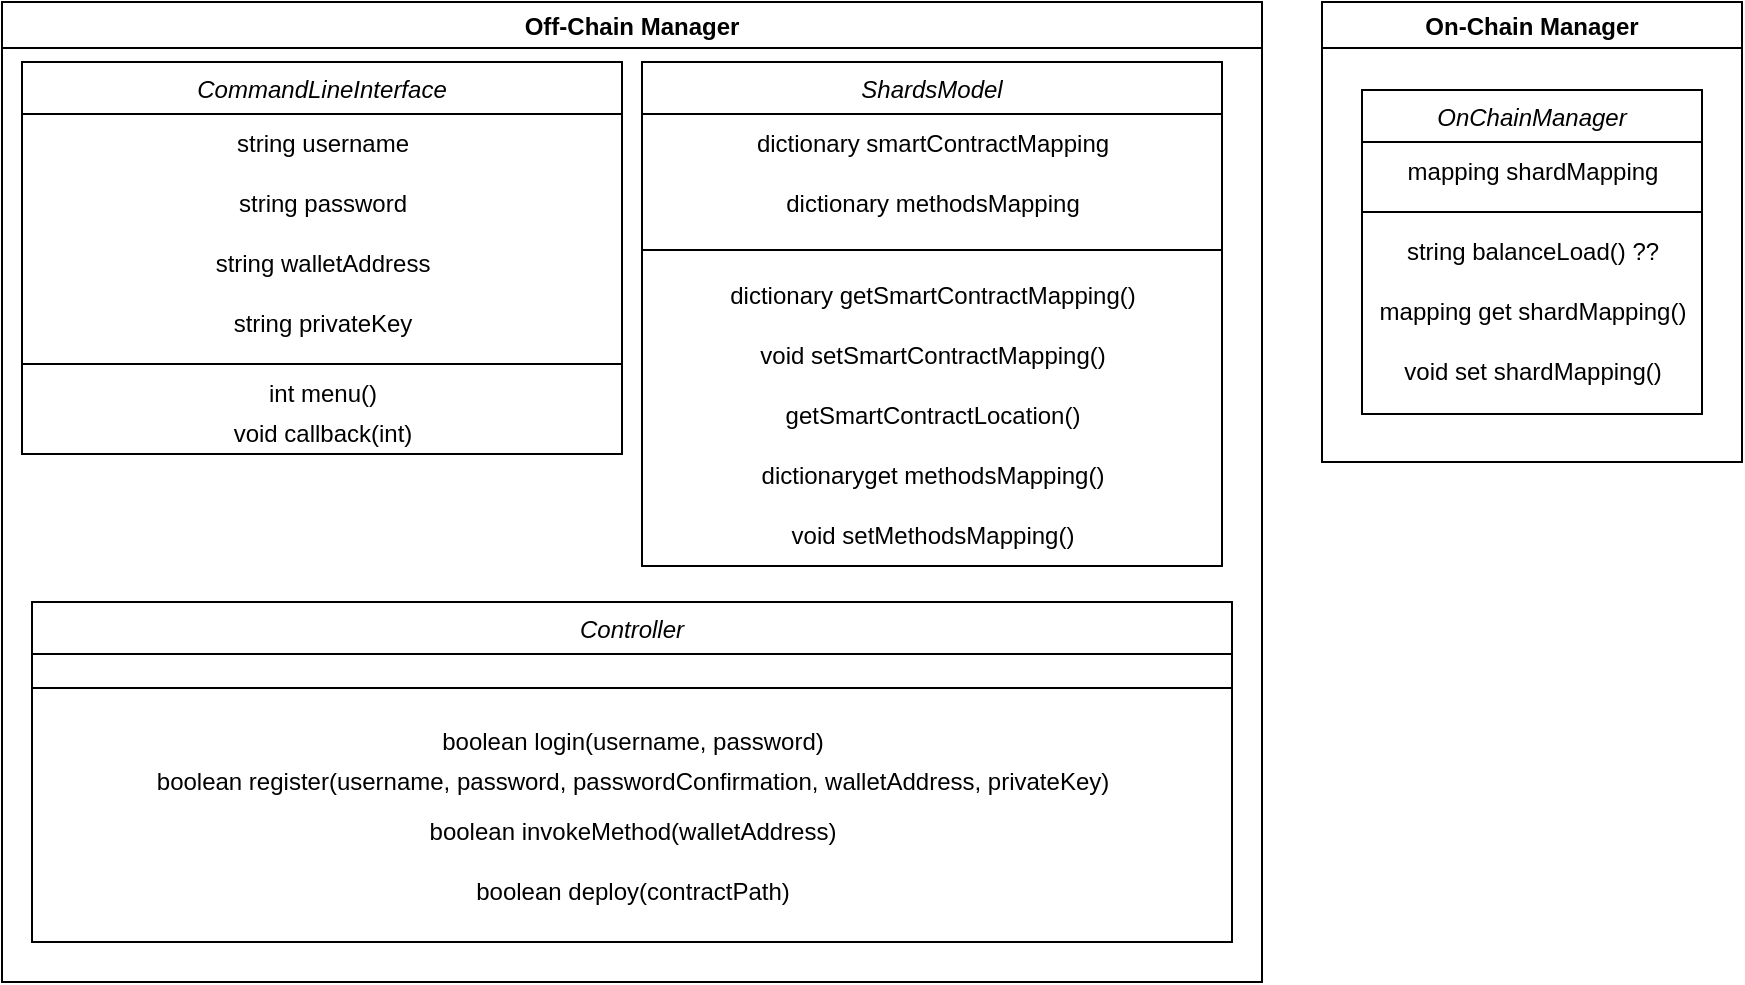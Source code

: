 <mxfile version="14.6.13" type="device" pages="2"><diagram id="C5RBs43oDa-KdzZeNtuy" name="Diagramma delle classi"><mxGraphModel dx="903" dy="534" grid="1" gridSize="10" guides="1" tooltips="1" connect="1" arrows="1" fold="1" page="1" pageScale="1" pageWidth="827" pageHeight="1169" math="0" shadow="0"><root><mxCell id="WIyWlLk6GJQsqaUBKTNV-0"/><mxCell id="WIyWlLk6GJQsqaUBKTNV-1" parent="WIyWlLk6GJQsqaUBKTNV-0"/><mxCell id="cMdtj7GdBhKeI6Sb-CH5-2" value="Off-Chain Manager" style="swimlane;" parent="WIyWlLk6GJQsqaUBKTNV-1" vertex="1"><mxGeometry y="570" width="630" height="490" as="geometry"/></mxCell><mxCell id="cMdtj7GdBhKeI6Sb-CH5-3" value="ShardsModel" style="swimlane;fontStyle=2;align=center;verticalAlign=top;childLayout=stackLayout;horizontal=1;startSize=26;horizontalStack=0;resizeParent=1;resizeLast=0;collapsible=1;marginBottom=0;rounded=0;shadow=0;strokeWidth=1;" parent="cMdtj7GdBhKeI6Sb-CH5-2" vertex="1"><mxGeometry x="320" y="30" width="290" height="252" as="geometry"><mxRectangle x="230" y="140" width="160" height="26" as="alternateBounds"/></mxGeometry></mxCell><mxCell id="Wx61k8tQV6qT8RMkxMZ1-1" value="dictionary smartContractMapping" style="text;html=1;align=center;verticalAlign=middle;resizable=0;points=[];autosize=1;strokeColor=none;fillColor=none;" parent="cMdtj7GdBhKeI6Sb-CH5-3" vertex="1"><mxGeometry y="26" width="290" height="30" as="geometry"/></mxCell><mxCell id="Wx61k8tQV6qT8RMkxMZ1-2" value="dictionary methodsMapping" style="text;html=1;align=center;verticalAlign=middle;resizable=0;points=[];autosize=1;strokeColor=none;fillColor=none;" parent="cMdtj7GdBhKeI6Sb-CH5-3" vertex="1"><mxGeometry y="56" width="290" height="30" as="geometry"/></mxCell><mxCell id="cMdtj7GdBhKeI6Sb-CH5-4" value="" style="line;html=1;strokeWidth=1;align=left;verticalAlign=middle;spacingTop=-1;spacingLeft=3;spacingRight=3;rotatable=0;labelPosition=right;points=[];portConstraint=eastwest;" parent="cMdtj7GdBhKeI6Sb-CH5-3" vertex="1"><mxGeometry y="86" width="290" height="16" as="geometry"/></mxCell><mxCell id="Wx61k8tQV6qT8RMkxMZ1-4" value="dictionary getSmartContractMapping()" style="text;html=1;align=center;verticalAlign=middle;resizable=0;points=[];autosize=1;strokeColor=none;fillColor=none;" parent="cMdtj7GdBhKeI6Sb-CH5-3" vertex="1"><mxGeometry y="102" width="290" height="30" as="geometry"/></mxCell><mxCell id="Wx61k8tQV6qT8RMkxMZ1-5" value="void setSmartContractMapping()" style="text;html=1;align=center;verticalAlign=middle;resizable=0;points=[];autosize=1;strokeColor=none;fillColor=none;" parent="cMdtj7GdBhKeI6Sb-CH5-3" vertex="1"><mxGeometry y="132" width="290" height="30" as="geometry"/></mxCell><mxCell id="Wx61k8tQV6qT8RMkxMZ1-7" value="getSmartContractLocation()" style="text;html=1;align=center;verticalAlign=middle;resizable=0;points=[];autosize=1;strokeColor=none;fillColor=none;" parent="cMdtj7GdBhKeI6Sb-CH5-3" vertex="1"><mxGeometry y="162" width="290" height="30" as="geometry"/></mxCell><mxCell id="Wx61k8tQV6qT8RMkxMZ1-8" value="dictionaryget methodsMapping()" style="text;html=1;align=center;verticalAlign=middle;resizable=0;points=[];autosize=1;strokeColor=none;fillColor=none;" parent="cMdtj7GdBhKeI6Sb-CH5-3" vertex="1"><mxGeometry y="192" width="290" height="30" as="geometry"/></mxCell><mxCell id="Wx61k8tQV6qT8RMkxMZ1-9" value="void setMethodsMapping()" style="text;html=1;align=center;verticalAlign=middle;resizable=0;points=[];autosize=1;strokeColor=none;fillColor=none;" parent="cMdtj7GdBhKeI6Sb-CH5-3" vertex="1"><mxGeometry y="222" width="290" height="30" as="geometry"/></mxCell><mxCell id="kpJe8TX9DCICYyPzO9KD-3" value="CommandLineInterface" style="swimlane;fontStyle=2;align=center;verticalAlign=top;childLayout=stackLayout;horizontal=1;startSize=26;horizontalStack=0;resizeParent=1;resizeLast=0;collapsible=1;marginBottom=0;rounded=0;shadow=0;strokeWidth=1;" parent="cMdtj7GdBhKeI6Sb-CH5-2" vertex="1"><mxGeometry x="10" y="30" width="300" height="196" as="geometry"><mxRectangle x="230" y="140" width="160" height="26" as="alternateBounds"/></mxGeometry></mxCell><mxCell id="kpJe8TX9DCICYyPzO9KD-10" value="string username" style="text;html=1;align=center;verticalAlign=middle;resizable=0;points=[];autosize=1;strokeColor=none;" parent="kpJe8TX9DCICYyPzO9KD-3" vertex="1"><mxGeometry y="26" width="300" height="30" as="geometry"/></mxCell><mxCell id="kpJe8TX9DCICYyPzO9KD-11" value="string password" style="text;html=1;align=center;verticalAlign=middle;resizable=0;points=[];autosize=1;strokeColor=none;" parent="kpJe8TX9DCICYyPzO9KD-3" vertex="1"><mxGeometry y="56" width="300" height="30" as="geometry"/></mxCell><mxCell id="kpJe8TX9DCICYyPzO9KD-12" value="string walletAddress" style="text;html=1;align=center;verticalAlign=middle;resizable=0;points=[];autosize=1;strokeColor=none;" parent="kpJe8TX9DCICYyPzO9KD-3" vertex="1"><mxGeometry y="86" width="300" height="30" as="geometry"/></mxCell><mxCell id="kpJe8TX9DCICYyPzO9KD-13" value="string privateKey" style="text;html=1;align=center;verticalAlign=middle;resizable=0;points=[];autosize=1;strokeColor=none;" parent="kpJe8TX9DCICYyPzO9KD-3" vertex="1"><mxGeometry y="116" width="300" height="30" as="geometry"/></mxCell><mxCell id="kpJe8TX9DCICYyPzO9KD-4" value="" style="line;html=1;strokeWidth=1;align=left;verticalAlign=middle;spacingTop=-1;spacingLeft=3;spacingRight=3;rotatable=0;labelPosition=right;points=[];portConstraint=eastwest;" parent="kpJe8TX9DCICYyPzO9KD-3" vertex="1"><mxGeometry y="146" width="300" height="10" as="geometry"/></mxCell><mxCell id="kpJe8TX9DCICYyPzO9KD-22" value="int menu()" style="text;html=1;align=center;verticalAlign=middle;resizable=0;points=[];autosize=1;strokeColor=none;" parent="kpJe8TX9DCICYyPzO9KD-3" vertex="1"><mxGeometry y="156" width="300" height="20" as="geometry"/></mxCell><mxCell id="kpJe8TX9DCICYyPzO9KD-23" value="void callback(int)" style="text;html=1;align=center;verticalAlign=middle;resizable=0;points=[];autosize=1;strokeColor=none;" parent="kpJe8TX9DCICYyPzO9KD-3" vertex="1"><mxGeometry y="176" width="300" height="20" as="geometry"/></mxCell><mxCell id="kpJe8TX9DCICYyPzO9KD-5" value="Controller" style="swimlane;fontStyle=2;align=center;verticalAlign=top;childLayout=stackLayout;horizontal=1;startSize=26;horizontalStack=0;resizeParent=1;resizeLast=0;collapsible=1;marginBottom=0;rounded=0;shadow=0;strokeWidth=1;" parent="cMdtj7GdBhKeI6Sb-CH5-2" vertex="1"><mxGeometry x="15" y="300" width="600" height="170" as="geometry"><mxRectangle x="230" y="140" width="160" height="26" as="alternateBounds"/></mxGeometry></mxCell><mxCell id="kpJe8TX9DCICYyPzO9KD-6" value="" style="line;html=1;strokeWidth=1;align=left;verticalAlign=middle;spacingTop=-1;spacingLeft=3;spacingRight=3;rotatable=0;labelPosition=right;points=[];portConstraint=eastwest;" parent="kpJe8TX9DCICYyPzO9KD-5" vertex="1"><mxGeometry y="26" width="600" height="34" as="geometry"/></mxCell><mxCell id="kpJe8TX9DCICYyPzO9KD-17" value="boolean login(username, password)" style="text;html=1;align=center;verticalAlign=middle;resizable=0;points=[];autosize=1;strokeColor=none;" parent="kpJe8TX9DCICYyPzO9KD-5" vertex="1"><mxGeometry y="60" width="600" height="20" as="geometry"/></mxCell><mxCell id="kpJe8TX9DCICYyPzO9KD-18" value="boolean register(username, password, passwordConfirmation, walletAddress, privateKey)" style="text;html=1;align=center;verticalAlign=middle;resizable=0;points=[];autosize=1;strokeColor=none;" parent="kpJe8TX9DCICYyPzO9KD-5" vertex="1"><mxGeometry y="80" width="600" height="20" as="geometry"/></mxCell><mxCell id="kpJe8TX9DCICYyPzO9KD-21" value="boolean invokeMethod(walletAddress)" style="text;html=1;align=center;verticalAlign=middle;resizable=0;points=[];autosize=1;strokeColor=none;" parent="kpJe8TX9DCICYyPzO9KD-5" vertex="1"><mxGeometry y="100" width="600" height="30" as="geometry"/></mxCell><mxCell id="Wx61k8tQV6qT8RMkxMZ1-0" value="boolean deploy(contractPath)" style="text;html=1;align=center;verticalAlign=middle;resizable=0;points=[];autosize=1;strokeColor=none;" parent="kpJe8TX9DCICYyPzO9KD-5" vertex="1"><mxGeometry y="130" width="600" height="30" as="geometry"/></mxCell><mxCell id="cMdtj7GdBhKeI6Sb-CH5-5" value="On-Chain Manager" style="swimlane;startSize=23;" parent="WIyWlLk6GJQsqaUBKTNV-1" vertex="1"><mxGeometry x="660" y="570" width="210" height="230" as="geometry"/></mxCell><mxCell id="cMdtj7GdBhKeI6Sb-CH5-6" value="OnChainManager" style="swimlane;fontStyle=2;align=center;verticalAlign=top;childLayout=stackLayout;horizontal=1;startSize=26;horizontalStack=0;resizeParent=1;resizeLast=0;collapsible=1;marginBottom=0;rounded=0;shadow=0;strokeWidth=1;" parent="cMdtj7GdBhKeI6Sb-CH5-5" vertex="1"><mxGeometry x="20" y="44" width="170" height="162" as="geometry"><mxRectangle x="230" y="140" width="160" height="26" as="alternateBounds"/></mxGeometry></mxCell><mxCell id="Wx61k8tQV6qT8RMkxMZ1-11" value="mapping shardMapping" style="text;html=1;align=center;verticalAlign=middle;resizable=0;points=[];autosize=1;strokeColor=none;fillColor=none;" parent="cMdtj7GdBhKeI6Sb-CH5-6" vertex="1"><mxGeometry y="26" width="170" height="30" as="geometry"/></mxCell><mxCell id="cMdtj7GdBhKeI6Sb-CH5-7" value="" style="line;html=1;strokeWidth=1;align=left;verticalAlign=middle;spacingTop=-1;spacingLeft=3;spacingRight=3;rotatable=0;labelPosition=right;points=[];portConstraint=eastwest;" parent="cMdtj7GdBhKeI6Sb-CH5-6" vertex="1"><mxGeometry y="56" width="170" height="10" as="geometry"/></mxCell><mxCell id="Wx61k8tQV6qT8RMkxMZ1-10" value="string balanceLoad() ??" style="text;html=1;align=center;verticalAlign=middle;resizable=0;points=[];autosize=1;strokeColor=none;fillColor=none;" parent="cMdtj7GdBhKeI6Sb-CH5-6" vertex="1"><mxGeometry y="66" width="170" height="30" as="geometry"/></mxCell><mxCell id="Wx61k8tQV6qT8RMkxMZ1-12" value="mapping get shardMapping()" style="text;html=1;align=center;verticalAlign=middle;resizable=0;points=[];autosize=1;strokeColor=none;fillColor=none;" parent="cMdtj7GdBhKeI6Sb-CH5-6" vertex="1"><mxGeometry y="96" width="170" height="30" as="geometry"/></mxCell><mxCell id="Wx61k8tQV6qT8RMkxMZ1-13" value="void set shardMapping()" style="text;html=1;align=center;verticalAlign=middle;resizable=0;points=[];autosize=1;strokeColor=none;fillColor=none;" parent="cMdtj7GdBhKeI6Sb-CH5-6" vertex="1"><mxGeometry y="126" width="170" height="30" as="geometry"/></mxCell></root></mxGraphModel></diagram><diagram id="4znMXhv7T8qVviRlfvYJ" name="Architettura"><mxGraphModel dx="509" dy="1246" grid="1" gridSize="10" guides="1" tooltips="1" connect="1" arrows="1" fold="1" page="1" pageScale="1" pageWidth="827" pageHeight="1169" math="0" shadow="0"><root><mxCell id="0"/><mxCell id="1" parent="0"/><mxCell id="zVVGqHMNAvH8lI9nvjNt-78" value="BLOCKCHAIN SHARDING" style="swimlane;swimlaneFillColor=default;fillColor=#fff2cc;strokeColor=#d6b656;" vertex="1" parent="1"><mxGeometry x="260" y="30" width="930" height="554" as="geometry"/></mxCell><mxCell id="zVVGqHMNAvH8lI9nvjNt-81" value="METAMASK WALLET HANDLER" style="rounded=0;whiteSpace=wrap;html=1;fillColor=#ffe6cc;strokeColor=#d79b00;" vertex="1" parent="zVVGqHMNAvH8lI9nvjNt-78"><mxGeometry x="30" y="30" width="440" height="60" as="geometry"/></mxCell><mxCell id="zVVGqHMNAvH8lI9nvjNt-22" value="&lt;b&gt;BLOCKCHAIN SHARDS&lt;/b&gt;" style="rounded=0;whiteSpace=wrap;html=1;verticalAlign=top;fillColor=#d5e8d4;strokeColor=#82b366;" vertex="1" parent="1"><mxGeometry x="820" y="144" width="360" height="420" as="geometry"/></mxCell><mxCell id="zVVGqHMNAvH8lI9nvjNt-1" value="&lt;p style=&quot;&quot;&gt;&lt;span style=&quot;background-color: initial; line-height: 1.3;&quot;&gt;OFF-CHAIN MANAGER&lt;/span&gt;&lt;/p&gt;" style="rounded=0;whiteSpace=wrap;html=1;align=center;verticalAlign=top;fontStyle=1;fillColor=#f8cecc;strokeColor=#b85450;" vertex="1" parent="1"><mxGeometry x="290" y="140" width="440" height="204" as="geometry"/></mxCell><mxCell id="zVVGqHMNAvH8lI9nvjNt-4" value="USER" style="shape=actor;whiteSpace=wrap;html=1;verticalAlign=bottom;fontStyle=1" vertex="1" parent="1"><mxGeometry x="190" y="234" width="40" height="50" as="geometry"/></mxCell><mxCell id="zVVGqHMNAvH8lI9nvjNt-5" value="CLI" style="rounded=0;whiteSpace=wrap;html=1;" vertex="1" parent="1"><mxGeometry x="320" y="184" width="40" height="150" as="geometry"/></mxCell><mxCell id="zVVGqHMNAvH8lI9nvjNt-6" value="" style="shape=flexArrow;endArrow=classic;html=1;rounded=0;entryX=0;entryY=0.5;entryDx=0;entryDy=0;fillColor=default;" edge="1" parent="1" target="zVVGqHMNAvH8lI9nvjNt-5"><mxGeometry width="50" height="50" relative="1" as="geometry"><mxPoint x="240" y="259" as="sourcePoint"/><mxPoint x="310" y="259" as="targetPoint"/></mxGeometry></mxCell><mxCell id="zVVGqHMNAvH8lI9nvjNt-7" value="Request Generation" style="rounded=0;whiteSpace=wrap;html=1;" vertex="1" parent="1"><mxGeometry x="420" y="184" width="120" height="70" as="geometry"/></mxCell><mxCell id="zVVGqHMNAvH8lI9nvjNt-8" value="" style="shape=flexArrow;endArrow=classic;html=1;rounded=0;fillColor=default;" edge="1" parent="1"><mxGeometry width="50" height="50" relative="1" as="geometry"><mxPoint x="360" y="219" as="sourcePoint"/><mxPoint x="420" y="219" as="targetPoint"/></mxGeometry></mxCell><mxCell id="zVVGqHMNAvH8lI9nvjNt-9" value="" style="shape=flexArrow;endArrow=classic;html=1;rounded=0;fillColor=default;" edge="1" parent="1"><mxGeometry width="50" height="50" relative="1" as="geometry"><mxPoint x="420" y="301.0" as="sourcePoint"/><mxPoint x="360" y="301.0" as="targetPoint"/></mxGeometry></mxCell><mxCell id="zVVGqHMNAvH8lI9nvjNt-11" value="WEB3 API CALLER" style="rounded=0;whiteSpace=wrap;html=1;verticalAlign=top;" vertex="1" parent="1"><mxGeometry x="580" y="185" width="140" height="149" as="geometry"/></mxCell><mxCell id="zVVGqHMNAvH8lI9nvjNt-12" value="Response Translation" style="rounded=0;whiteSpace=wrap;html=1;" vertex="1" parent="1"><mxGeometry x="420" y="264" width="120" height="70" as="geometry"/></mxCell><mxCell id="zVVGqHMNAvH8lI9nvjNt-16" value="SHARDS API SENDER/LISTENER" style="rounded=0;whiteSpace=wrap;html=1;" vertex="1" parent="1"><mxGeometry x="585" y="214" width="131" height="40" as="geometry"/></mxCell><mxCell id="zVVGqHMNAvH8lI9nvjNt-17" value="ON-CHAIN MANAGER SENDER/LISTENER" style="rounded=0;whiteSpace=wrap;html=1;" vertex="1" parent="1"><mxGeometry x="585" y="285" width="130" height="40" as="geometry"/></mxCell><mxCell id="zVVGqHMNAvH8lI9nvjNt-18" value="SHARD 1" style="rounded=0;whiteSpace=wrap;html=1;verticalAlign=top;" vertex="1" parent="1"><mxGeometry x="830" y="174" width="340" height="111" as="geometry"/></mxCell><mxCell id="zVVGqHMNAvH8lI9nvjNt-21" value="" style="endArrow=none;dashed=1;html=1;dashPattern=1 3;strokeWidth=2;rounded=0;" edge="1" parent="1"><mxGeometry width="50" height="50" relative="1" as="geometry"><mxPoint x="1005" y="413" as="sourcePoint"/><mxPoint x="1005" y="443" as="targetPoint"/></mxGeometry></mxCell><mxCell id="zVVGqHMNAvH8lI9nvjNt-23" value="HANDLING BLOCKCHAIN" style="rounded=0;whiteSpace=wrap;html=1;verticalAlign=top;fontStyle=1;fillColor=#e1d5e7;strokeColor=#9673a6;" vertex="1" parent="1"><mxGeometry x="290" y="404" width="450" height="159" as="geometry"/></mxCell><mxCell id="zVVGqHMNAvH8lI9nvjNt-24" value="ON-CHAIN MANAGER (SMART CONTRACT)" style="rounded=0;whiteSpace=wrap;html=1;verticalAlign=top;fillColor=#dae8fc;strokeColor=#6c8ebf;" vertex="1" parent="1"><mxGeometry x="300" y="438" width="430" height="110" as="geometry"/></mxCell><mxCell id="zVVGqHMNAvH8lI9nvjNt-25" value="BLOCK 1" style="rounded=0;whiteSpace=wrap;html=1;" vertex="1" parent="1"><mxGeometry x="960" y="205" width="80" height="60" as="geometry"/></mxCell><mxCell id="zVVGqHMNAvH8lI9nvjNt-26" value="BLOCK 2" style="rounded=0;whiteSpace=wrap;html=1;" vertex="1" parent="1"><mxGeometry x="1050" y="205" width="80" height="60" as="geometry"/></mxCell><mxCell id="zVVGqHMNAvH8lI9nvjNt-30" value="" style="endArrow=none;dashed=1;html=1;dashPattern=1 3;strokeWidth=2;rounded=0;fillColor=default;" edge="1" parent="1"><mxGeometry width="50" height="50" relative="1" as="geometry"><mxPoint x="1137" y="237" as="sourcePoint"/><mxPoint x="1163" y="237" as="targetPoint"/></mxGeometry></mxCell><mxCell id="zVVGqHMNAvH8lI9nvjNt-32" value="WEB3 API" style="rounded=0;whiteSpace=wrap;html=1;" vertex="1" parent="1"><mxGeometry x="844" y="184" width="90" height="90" as="geometry"/></mxCell><mxCell id="zVVGqHMNAvH8lI9nvjNt-34" value="SHARD 2" style="rounded=0;whiteSpace=wrap;html=1;verticalAlign=top;" vertex="1" parent="1"><mxGeometry x="830" y="294.5" width="340" height="111" as="geometry"/></mxCell><mxCell id="zVVGqHMNAvH8lI9nvjNt-35" value="BLOCK 1" style="rounded=0;whiteSpace=wrap;html=1;" vertex="1" parent="1"><mxGeometry x="960" y="325.5" width="80" height="60" as="geometry"/></mxCell><mxCell id="zVVGqHMNAvH8lI9nvjNt-36" value="BLOCK 2" style="rounded=0;whiteSpace=wrap;html=1;" vertex="1" parent="1"><mxGeometry x="1050" y="325.5" width="80" height="60" as="geometry"/></mxCell><mxCell id="zVVGqHMNAvH8lI9nvjNt-38" value="" style="endArrow=none;dashed=1;html=1;dashPattern=1 3;strokeWidth=2;rounded=0;fillColor=default;" edge="1" parent="1"><mxGeometry width="50" height="50" relative="1" as="geometry"><mxPoint x="1137" y="357.5" as="sourcePoint"/><mxPoint x="1163.0" y="357.5" as="targetPoint"/></mxGeometry></mxCell><mxCell id="zVVGqHMNAvH8lI9nvjNt-40" value="SHARD N" style="rounded=0;whiteSpace=wrap;html=1;verticalAlign=top;" vertex="1" parent="1"><mxGeometry x="830" y="445" width="340" height="111" as="geometry"/></mxCell><mxCell id="zVVGqHMNAvH8lI9nvjNt-41" value="BLOCK 1" style="rounded=0;whiteSpace=wrap;html=1;" vertex="1" parent="1"><mxGeometry x="960" y="476" width="80" height="60" as="geometry"/></mxCell><mxCell id="zVVGqHMNAvH8lI9nvjNt-42" value="BLOCK 2" style="rounded=0;whiteSpace=wrap;html=1;" vertex="1" parent="1"><mxGeometry x="1050" y="476" width="80" height="60" as="geometry"/></mxCell><mxCell id="zVVGqHMNAvH8lI9nvjNt-44" value="" style="endArrow=none;dashed=1;html=1;dashPattern=1 3;strokeWidth=2;rounded=0;fillColor=default;" edge="1" parent="1"><mxGeometry width="50" height="50" relative="1" as="geometry"><mxPoint x="1137" y="508" as="sourcePoint"/><mxPoint x="1163.0" y="508" as="targetPoint"/></mxGeometry></mxCell><mxCell id="zVVGqHMNAvH8lI9nvjNt-47" value="" style="sketch=0;outlineConnect=0;fontColor=#232F3E;gradientColor=none;fillColor=#D45B07;strokeColor=none;dashed=0;verticalLabelPosition=bottom;verticalAlign=top;align=center;html=1;fontSize=12;fontStyle=0;aspect=fixed;shape=mxgraph.aws4.blockchain_resource;" vertex="1" parent="1"><mxGeometry x="1039.55" y="233.39" width="10.91" height="3.22" as="geometry"/></mxCell><mxCell id="zVVGqHMNAvH8lI9nvjNt-49" value="SHARDS MAPPING&lt;br&gt;UPDATE" style="rounded=0;whiteSpace=wrap;html=1;" vertex="1" parent="1"><mxGeometry x="590" y="469.5" width="120" height="69" as="geometry"/></mxCell><mxCell id="zVVGqHMNAvH8lI9nvjNt-62" value="" style="shape=flexArrow;endArrow=classic;html=1;rounded=0;fillColor=default;entryX=0;entryY=0.25;entryDx=0;entryDy=0;" edge="1" parent="1" target="zVVGqHMNAvH8lI9nvjNt-11"><mxGeometry width="50" height="50" relative="1" as="geometry"><mxPoint x="540" y="222" as="sourcePoint"/><mxPoint x="590" y="195" as="targetPoint"/></mxGeometry></mxCell><mxCell id="zVVGqHMNAvH8lI9nvjNt-63" value="" style="shape=flexArrow;endArrow=classic;html=1;rounded=0;fillColor=default;entryX=0.999;entryY=0.227;entryDx=0;entryDy=0;entryPerimeter=0;" edge="1" parent="1"><mxGeometry width="50" height="50" relative="1" as="geometry"><mxPoint x="580" y="301" as="sourcePoint"/><mxPoint x="539.88" y="300.89" as="targetPoint"/></mxGeometry></mxCell><mxCell id="zVVGqHMNAvH8lI9nvjNt-65" value="" style="shape=flexArrow;endArrow=classic;startArrow=classic;html=1;rounded=0;fillColor=default;entryX=-0.006;entryY=0.553;entryDx=0;entryDy=0;entryPerimeter=0;exitX=1;exitY=0.5;exitDx=0;exitDy=0;" edge="1" parent="1" source="zVVGqHMNAvH8lI9nvjNt-16" target="zVVGqHMNAvH8lI9nvjNt-32"><mxGeometry width="100" height="100" relative="1" as="geometry"><mxPoint x="720" y="315" as="sourcePoint"/><mxPoint x="820" y="215" as="targetPoint"/></mxGeometry></mxCell><mxCell id="zVVGqHMNAvH8lI9nvjNt-66" value="WEB3 API" style="rounded=0;whiteSpace=wrap;html=1;" vertex="1" parent="1"><mxGeometry x="844" y="305" width="90" height="90" as="geometry"/></mxCell><mxCell id="zVVGqHMNAvH8lI9nvjNt-67" value="WEB3 API" style="rounded=0;whiteSpace=wrap;html=1;" vertex="1" parent="1"><mxGeometry x="844" y="455.5" width="90" height="90" as="geometry"/></mxCell><mxCell id="zVVGqHMNAvH8lI9nvjNt-70" value="" style="rounded=0;whiteSpace=wrap;html=1;" vertex="1" parent="1"><mxGeometry x="769" y="229.5" width="12" height="281.5" as="geometry"/></mxCell><mxCell id="zVVGqHMNAvH8lI9nvjNt-71" value="" style="shape=flexArrow;endArrow=classic;html=1;rounded=0;fillColor=default;" edge="1" parent="1" target="zVVGqHMNAvH8lI9nvjNt-66"><mxGeometry width="50" height="50" relative="1" as="geometry"><mxPoint x="781" y="350" as="sourcePoint"/><mxPoint x="830" y="327" as="targetPoint"/></mxGeometry></mxCell><mxCell id="zVVGqHMNAvH8lI9nvjNt-72" value="" style="shape=flexArrow;endArrow=classic;html=1;rounded=0;fillColor=default;" edge="1" parent="1"><mxGeometry width="50" height="50" relative="1" as="geometry"><mxPoint x="781" y="505.71" as="sourcePoint"/><mxPoint x="844" y="505.71" as="targetPoint"/></mxGeometry></mxCell><mxCell id="zVVGqHMNAvH8lI9nvjNt-74" value="" style="shape=flexArrow;endArrow=classic;startArrow=classic;html=1;rounded=0;fillColor=default;exitX=0.823;exitY=0.004;exitDx=0;exitDy=0;exitPerimeter=0;" edge="1" parent="1" source="zVVGqHMNAvH8lI9nvjNt-24"><mxGeometry width="100" height="100" relative="1" as="geometry"><mxPoint x="652.72" y="440.87" as="sourcePoint"/><mxPoint x="654" y="335" as="targetPoint"/></mxGeometry></mxCell><mxCell id="zVVGqHMNAvH8lI9nvjNt-79" value="" style="sketch=0;outlineConnect=0;fontColor=#232F3E;gradientColor=none;fillColor=#D45B07;strokeColor=none;dashed=0;verticalLabelPosition=bottom;verticalAlign=top;align=center;html=1;fontSize=12;fontStyle=0;aspect=fixed;shape=mxgraph.aws4.blockchain_resource;" vertex="1" parent="1"><mxGeometry x="1039.09" y="353.89" width="10.91" height="3.22" as="geometry"/></mxCell><mxCell id="zVVGqHMNAvH8lI9nvjNt-80" value="" style="sketch=0;outlineConnect=0;fontColor=#232F3E;gradientColor=none;fillColor=#D45B07;strokeColor=none;dashed=0;verticalLabelPosition=bottom;verticalAlign=top;align=center;html=1;fontSize=12;fontStyle=0;aspect=fixed;shape=mxgraph.aws4.blockchain_resource;" vertex="1" parent="1"><mxGeometry x="1039.09" y="504.39" width="10.91" height="3.22" as="geometry"/></mxCell><mxCell id="zVVGqHMNAvH8lI9nvjNt-82" value="CASO D'USO: UTENTE CHE FA UPLOAD DI SMART CONTRACT&lt;br&gt;1) L'utente tramite cli carica lo smart contract e richiede l'upload&lt;br&gt;2) L'off-chain manager richiede il mapping all'on-chain manager per capire su quale shard fare l'upload&lt;br&gt;3) L'off-chain manager esegue delle operazioni sul mapping e capisce su quale shard uploadare&lt;br&gt;4) L'off-chain manager comunica con lo shard interessato e richiede l'upload&lt;br&gt;5) L'off-chain manager comunica all'on-chain manager l'aver effettuato la richiesta&lt;br&gt;6) L'on-chain manager mette la richiesta nella pool di upload non verificati&lt;br&gt;7) Lo shard comunica all'off-chain se l'upload e' andato a buon fine o meno (lettura del LOG)&lt;br&gt;8) L'off-chain comunica all'utente tramite cli il risultato&lt;br&gt;9) L'off-chain comunica all'on-chain il risultato&lt;br&gt;10) Se la richiesta e' andata a buon fine viene registrata nel mapping&lt;br&gt;11) La richiesta viene eliminata dalla pool di upload non verificati" style="rounded=0;whiteSpace=wrap;html=1;verticalAlign=top;align=left;" vertex="1" parent="1"><mxGeometry x="240" y="640" width="650" height="190" as="geometry"/></mxCell><mxCell id="zVVGqHMNAvH8lI9nvjNt-85" value="L'off-chain manager all'avvio comunica con l'on-chain manager e riceve la lista di richieste effettuate da se non ancora verificate (nella pool di richieste non verificate viene salvato l'indirizzo del portafoglio dell'off-chain manager in questione). Inoltre per ridondanza, la lista di richieste effettuate viene mantenuta anche in locale, anche qui dettagliando se si tratta di richieste andate ancora da verificare o terminate. Se ci sono delle richieste ancora da verificare, l'off-chain andra a controllare il LOG per vedere se la richiesta e' andata a buon fine.&lt;br&gt;IDEA! Controllo periodico delle richieste da verificare sul log, ed eventualmente se verificate parte la comunicazione del risultato all'utente e all'on-chain (cosi che vengano aggiornati mapping e pool)&lt;br&gt;" style="rounded=0;whiteSpace=wrap;html=1;" vertex="1" parent="1"><mxGeometry x="240" y="840" width="650" height="150" as="geometry"/></mxCell><mxCell id="zVVGqHMNAvH8lI9nvjNt-88" value="BILANCIAMENTO:&lt;br&gt;- Chiaramente non è istantaneo, e lo sbilanciamento temporaneo sarà direttamente proporzionale all'ordine di grandezza delle richieste ricevute&lt;br&gt;- Definizione di una hyperproperty in hyperPCTL sul bilanciamento" style="rounded=0;whiteSpace=wrap;html=1;verticalAlign=top;align=left;" vertex="1" parent="1"><mxGeometry x="910" y="640" width="650" height="80" as="geometry"/></mxCell></root></mxGraphModel></diagram></mxfile>